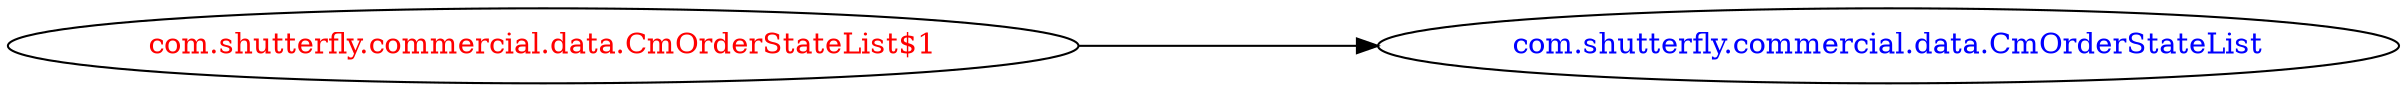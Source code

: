 digraph dependencyGraph {
 concentrate=true;
 ranksep="2.0";
 rankdir="LR"; 
 splines="ortho";
"com.shutterfly.commercial.data.CmOrderStateList$1" [fontcolor="red"];
"com.shutterfly.commercial.data.CmOrderStateList" [ fontcolor="blue" ];
"com.shutterfly.commercial.data.CmOrderStateList$1"->"com.shutterfly.commercial.data.CmOrderStateList";
}